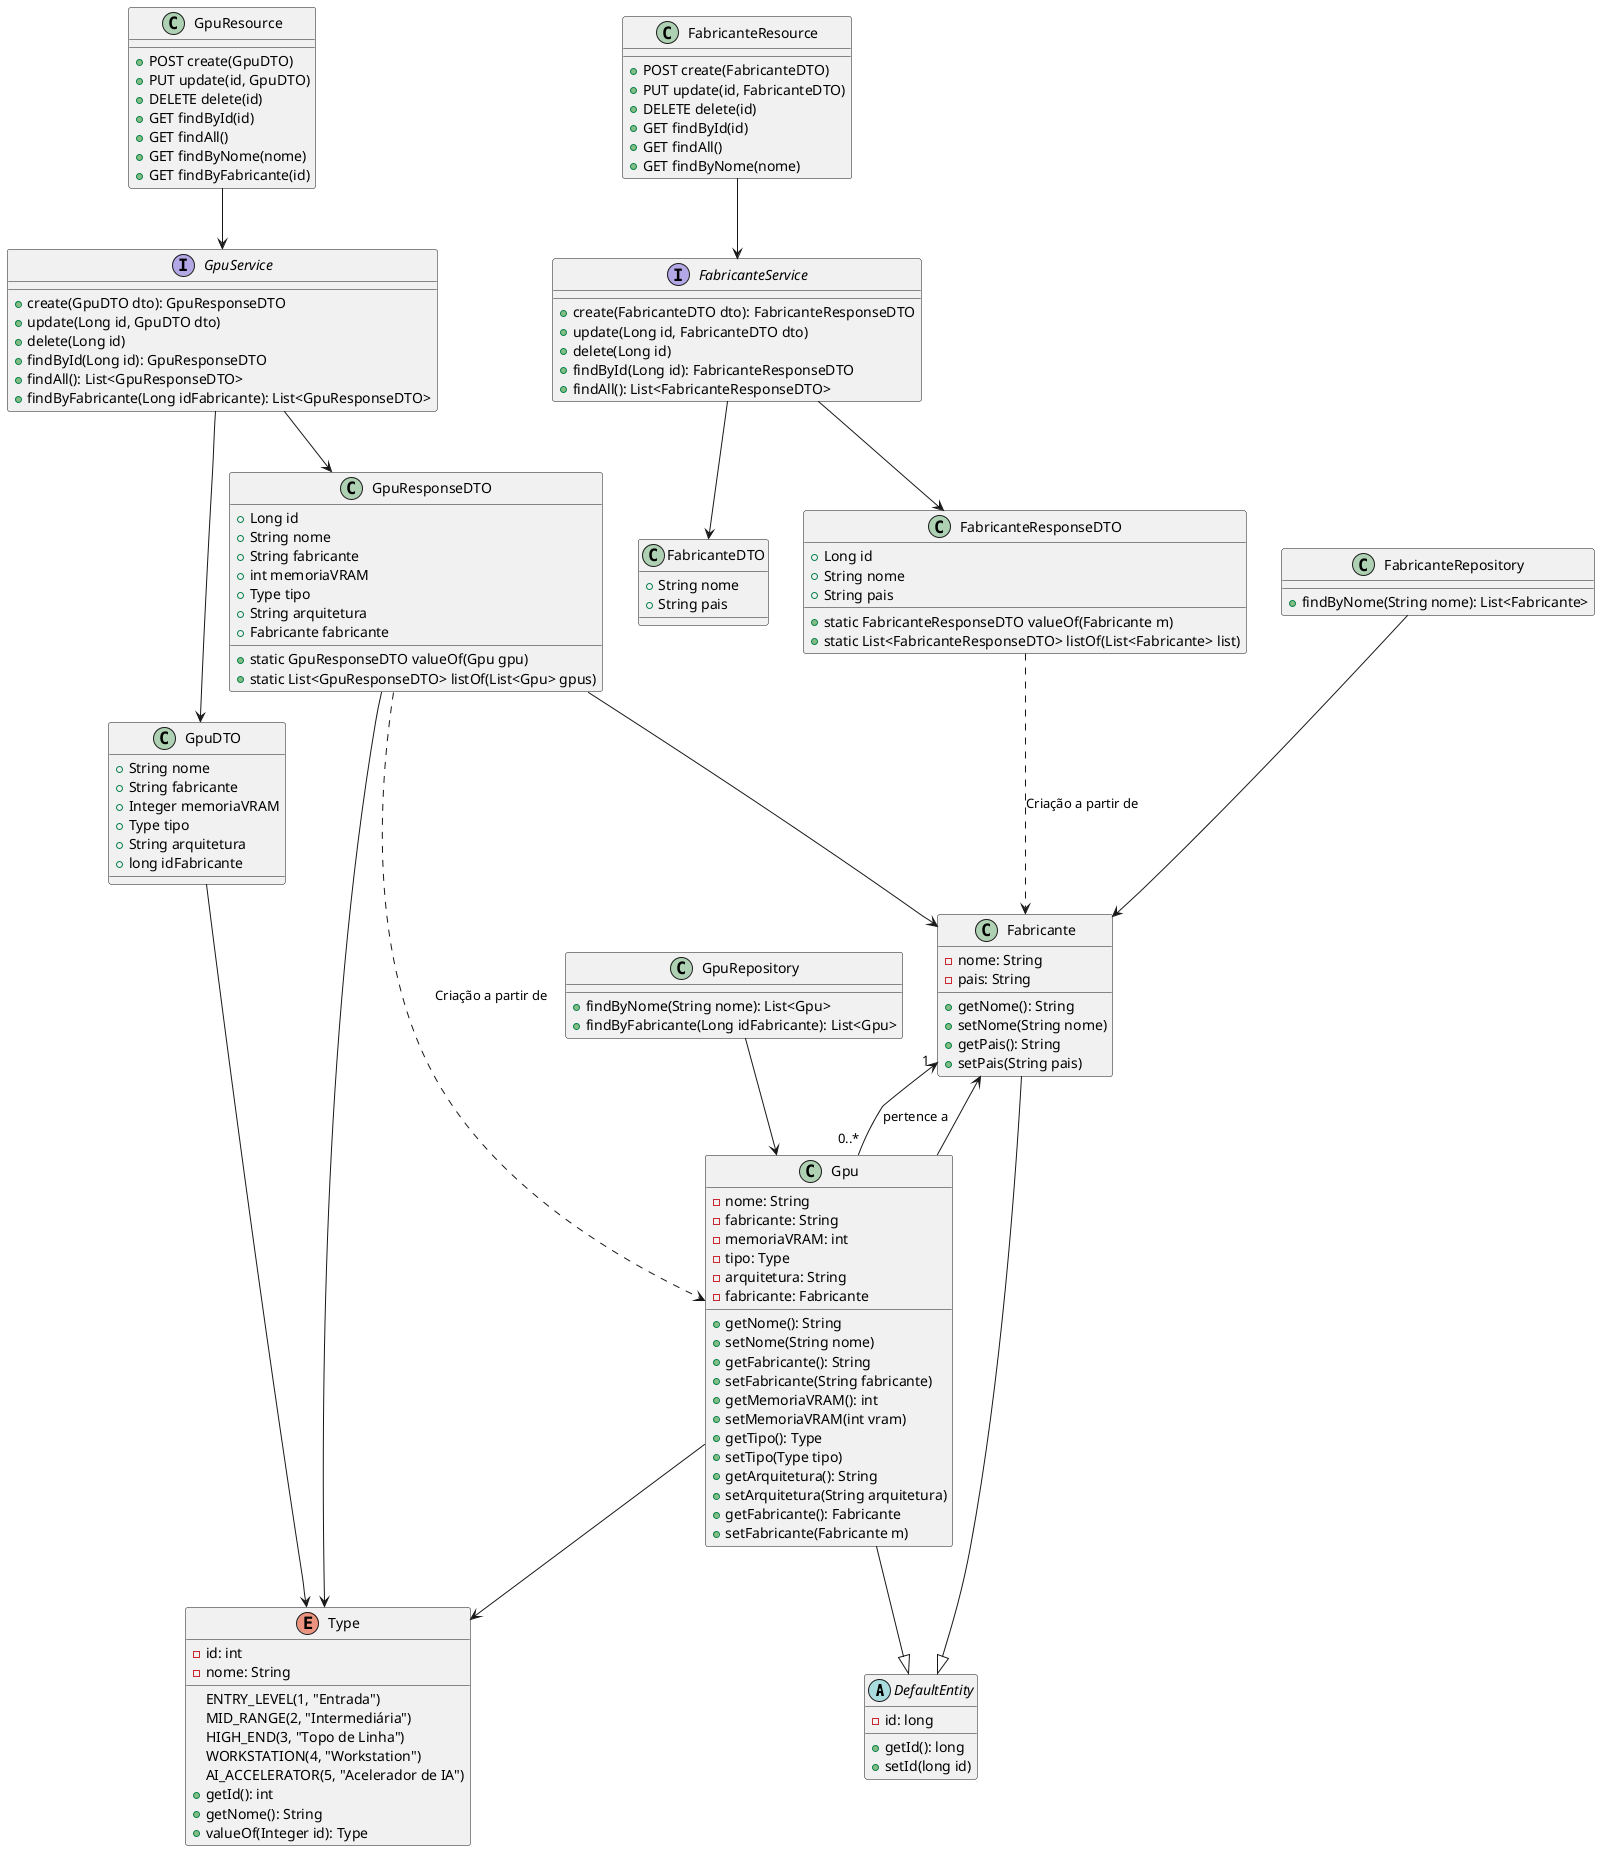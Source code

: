 @startuml

' ENTIDADE BASE
abstract class DefaultEntity {
    - id: long
    + getId(): long
    + setId(long id)
}

' ENUM TYPE
enum Type {
    ENTRY_LEVEL(1, "Entrada")
    MID_RANGE(2, "Intermediária")
    HIGH_END(3, "Topo de Linha")
    WORKSTATION(4, "Workstation")
    AI_ACCELERATOR(5, "Acelerador de IA")

    - id: int
    - nome: String

    + getId(): int
    + getNome(): String
    + valueOf(Integer id): Type
}

' MANUFACTURER
class Fabricante {
    - nome: String
    - pais: String

    + getNome(): String
    + setNome(String nome)
    + getPais(): String
    + setPais(String pais)
}

Fabricante --|> DefaultEntity

' GPU
class Gpu {
    - nome: String
    - fabricante: String
    - memoriaVRAM: int
    - tipo: Type
    - arquitetura: String
    - fabricante: Fabricante

    + getNome(): String
    + setNome(String nome)
    + getFabricante(): String
    + setFabricante(String fabricante)
    + getMemoriaVRAM(): int
    + setMemoriaVRAM(int vram)
    + getTipo(): Type
    + setTipo(Type tipo)
    + getArquitetura(): String
    + setArquitetura(String arquitetura)
    + getFabricante(): Fabricante
    + setFabricante(Fabricante m)
}

Gpu --|> DefaultEntity
Gpu --> Fabricante
Gpu --> Type
Fabricante "1" <-- "0..*" Gpu : pertence a

' GPU DTO
class GpuDTO {
    + String nome
    + String fabricante
    + Integer memoriaVRAM
    + Type tipo
    + String arquitetura
    + long idFabricante
}

GpuDTO --> Type

class GpuResponseDTO {
    + Long id
    + String nome
    + String fabricante
    + int memoriaVRAM
    + Type tipo
    + String arquitetura
    + Fabricante fabricante
    + static GpuResponseDTO valueOf(Gpu gpu)
    + static List<GpuResponseDTO> listOf(List<Gpu> gpus)
}

GpuResponseDTO --> Fabricante
GpuResponseDTO --> Type
GpuResponseDTO ..> Gpu : "Criação a partir de"

' MANUFACTURER DTO
class FabricanteDTO {
    + String nome
    + String pais
}

class FabricanteResponseDTO {
    + Long id
    + String nome
    + String pais
    + static FabricanteResponseDTO valueOf(Fabricante m)
    + static List<FabricanteResponseDTO> listOf(List<Fabricante> list)
}

FabricanteResponseDTO ..> Fabricante : "Criação a partir de"

' REPOSITORIES
class GpuRepository {
    + findByNome(String nome): List<Gpu>
    + findByFabricante(Long idFabricante): List<Gpu>
}
class FabricanteRepository {
    + findByNome(String nome): List<Fabricante>
}

GpuRepository --> Gpu
FabricanteRepository --> Fabricante

' SERVICES
interface GpuService {
    + create(GpuDTO dto): GpuResponseDTO
    + update(Long id, GpuDTO dto)
    + delete(Long id)
    + findById(Long id): GpuResponseDTO
    + findAll(): List<GpuResponseDTO>
    + findByFabricante(Long idFabricante): List<GpuResponseDTO>
}
interface FabricanteService {
    + create(FabricanteDTO dto): FabricanteResponseDTO
    + update(Long id, FabricanteDTO dto)
    + delete(Long id)
    + findById(Long id): FabricanteResponseDTO
    + findAll(): List<FabricanteResponseDTO>
}

GpuService --> GpuDTO
GpuService --> GpuResponseDTO
FabricanteService --> FabricanteDTO
FabricanteService --> FabricanteResponseDTO

' RESOURCE (API CONTROLLERS)
class GpuResource {
    + POST create(GpuDTO)
    + PUT update(id, GpuDTO)
    + DELETE delete(id)
    + GET findById(id)
    + GET findAll()
    + GET findByNome(nome)
    + GET findByFabricante(id)
}
class FabricanteResource {
    + POST create(FabricanteDTO)
    + PUT update(id, FabricanteDTO)
    + DELETE delete(id)
    + GET findById(id)
    + GET findAll()
    + GET findByNome(nome)
}

GpuResource --> GpuService
FabricanteResource --> FabricanteService

@enduml
